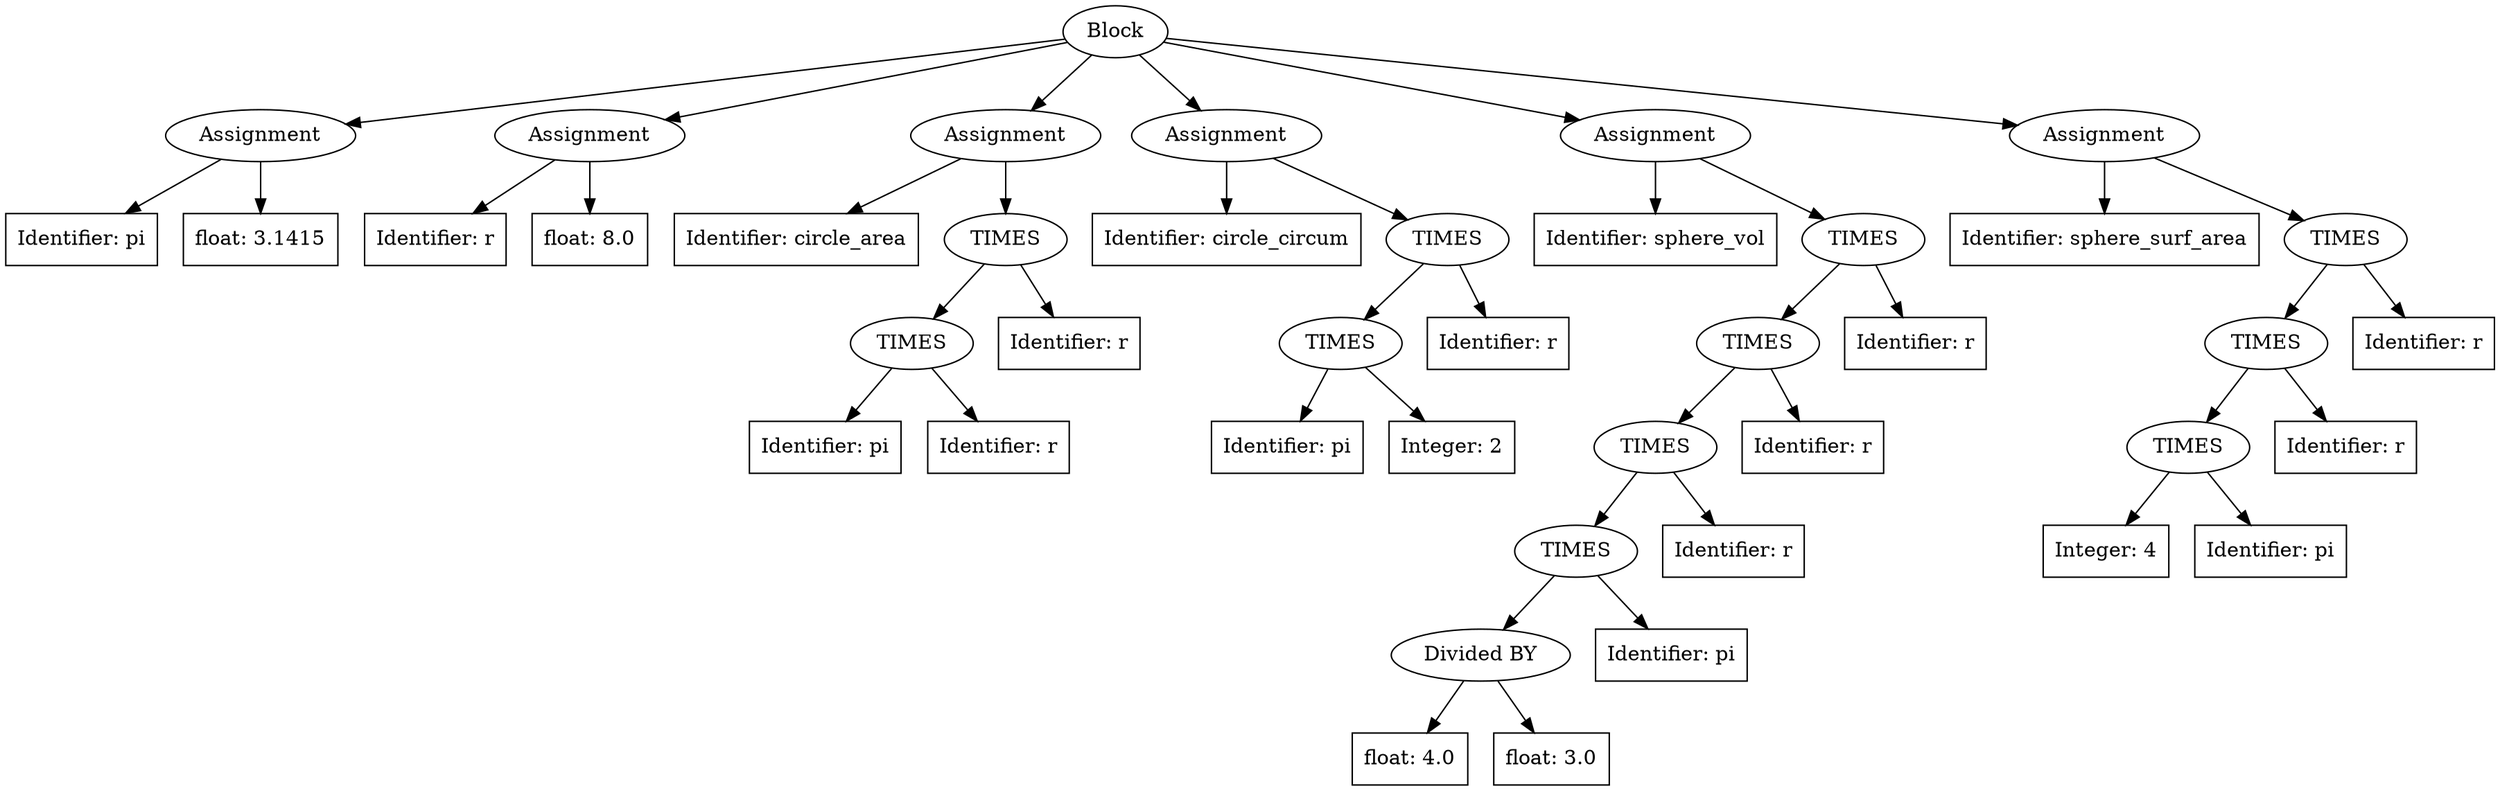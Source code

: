 digraph G {
n0_3[label="Block"];
n0_3 -> n0_1;
n0_1 [shape=oval,label="Assignment"];
n0_1 -> n0_2;
n0_2 [shape=box,label="Identifier: pi"];
n0_1 -> n0_0;
n0_0 [shape=box,label="float: 3.1415"];
n0_3 -> n0_5;
n0_5 [shape=oval,label="Assignment"];
n0_5 -> n0_6;
n0_6 [shape=box,label="Identifier: r"];
n0_5 -> n0_4;
n0_4 [shape=box,label="float: 8.0"];
n0_3 -> n0_12;
n0_12 [shape=oval,label="Assignment"];
n0_12 -> n0_13;
n0_13 [shape=box,label="Identifier: circle_area"];
n0_12 -> n0_11;
n0_11 [shape=oval,label="TIMES"];
n0_11 -> n0_9;
n0_9 [shape=oval,label="TIMES"];
n0_9 -> n0_7;
n0_7 [shape=box,label="Identifier: pi"];
n0_9 -> n0_8;
n0_8 [shape=box,label="Identifier: r"];
n0_11 -> n0_10;
n0_10 [shape=box,label="Identifier: r"];
n0_3 -> n0_19;
n0_19 [shape=oval,label="Assignment"];
n0_19 -> n0_20;
n0_20 [shape=box,label="Identifier: circle_circum"];
n0_19 -> n0_18;
n0_18 [shape=oval,label="TIMES"];
n0_18 -> n0_16;
n0_16 [shape=oval,label="TIMES"];
n0_16 -> n0_14;
n0_14 [shape=box,label="Identifier: pi"];
n0_16 -> n0_15;
n0_15 [shape=box,label="Integer: 2"];
n0_18 -> n0_17;
n0_17 [shape=box,label="Identifier: r"];
n0_3 -> n0_32;
n0_32 [shape=oval,label="Assignment"];
n0_32 -> n0_33;
n0_33 [shape=box,label="Identifier: sphere_vol"];
n0_32 -> n0_31;
n0_31 [shape=oval,label="TIMES"];
n0_31 -> n0_29;
n0_29 [shape=oval,label="TIMES"];
n0_29 -> n0_27;
n0_27 [shape=oval,label="TIMES"];
n0_27 -> n0_25;
n0_25 [shape=oval,label="TIMES"];
n0_25 -> n0_23;
n0_23 [shape=oval,label="Divided BY"];
n0_23 -> n0_21;
n0_21 [shape=box,label="float: 4.0"];
n0_23 -> n0_22;
n0_22 [shape=box,label="float: 3.0"];
n0_25 -> n0_24;
n0_24 [shape=box,label="Identifier: pi"];
n0_27 -> n0_26;
n0_26 [shape=box,label="Identifier: r"];
n0_29 -> n0_28;
n0_28 [shape=box,label="Identifier: r"];
n0_31 -> n0_30;
n0_30 [shape=box,label="Identifier: r"];
n0_3 -> n0_41;
n0_41 [shape=oval,label="Assignment"];
n0_41 -> n0_42;
n0_42 [shape=box,label="Identifier: sphere_surf_area"];
n0_41 -> n0_40;
n0_40 [shape=oval,label="TIMES"];
n0_40 -> n0_38;
n0_38 [shape=oval,label="TIMES"];
n0_38 -> n0_36;
n0_36 [shape=oval,label="TIMES"];
n0_36 -> n0_34;
n0_34 [shape=box,label="Integer: 4"];
n0_36 -> n0_35;
n0_35 [shape=box,label="Identifier: pi"];
n0_38 -> n0_37;
n0_37 [shape=box,label="Identifier: r"];
n0_40 -> n0_39;
n0_39 [shape=box,label="Identifier: r"];
}
